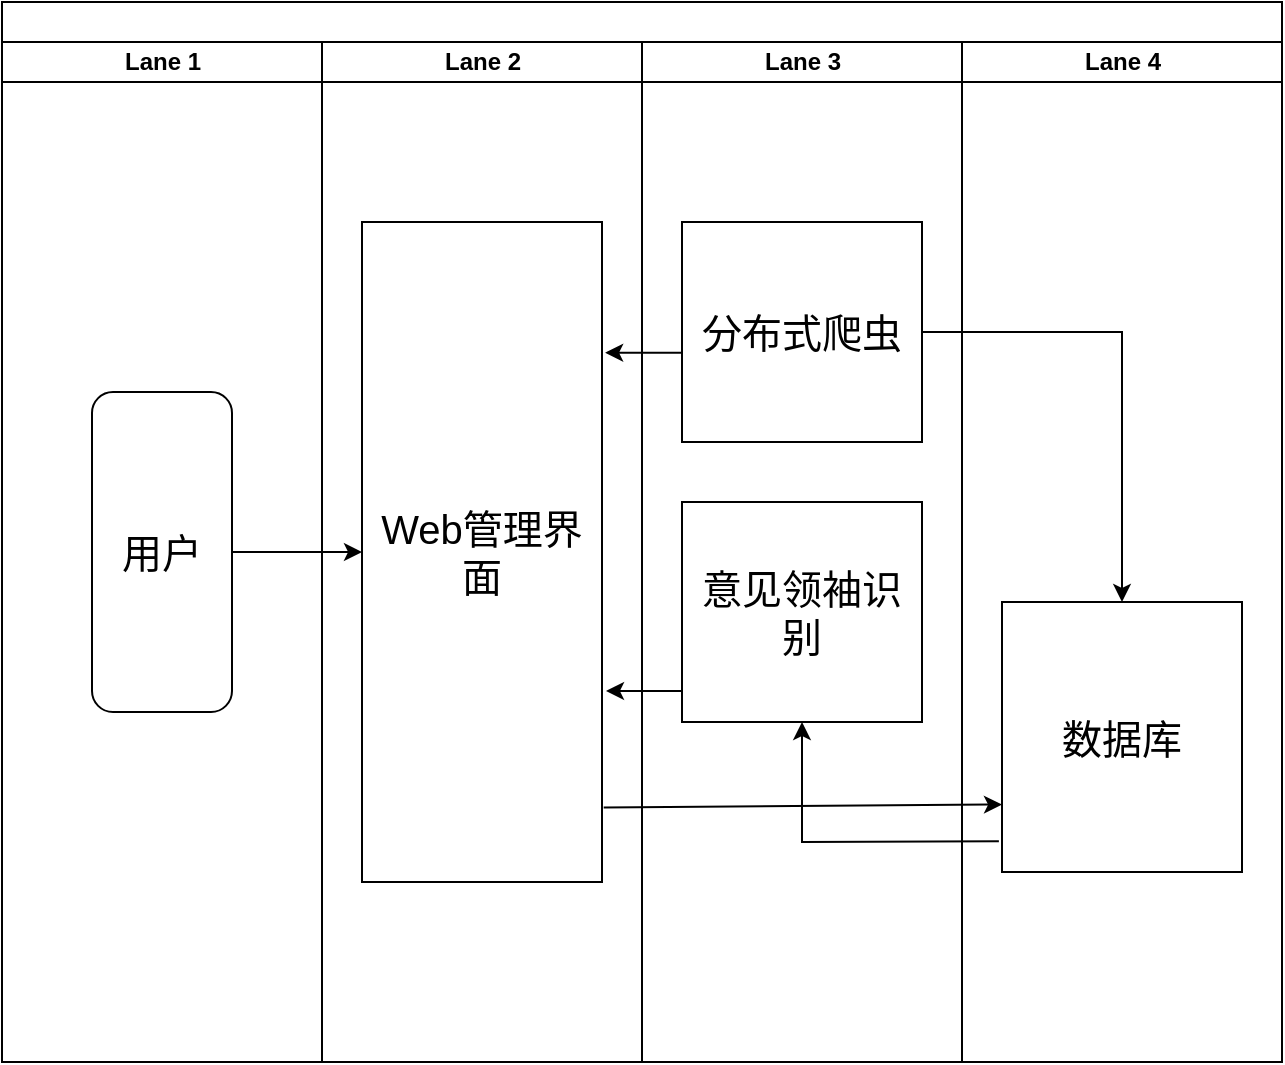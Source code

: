 <mxfile version="21.1.4" type="github">
  <diagram name="Page-1" id="74e2e168-ea6b-b213-b513-2b3c1d86103e">
    <mxGraphModel dx="1050" dy="543" grid="1" gridSize="10" guides="1" tooltips="1" connect="1" arrows="1" fold="1" page="1" pageScale="1" pageWidth="1100" pageHeight="850" background="none" math="0" shadow="0">
      <root>
        <mxCell id="0" />
        <mxCell id="1" parent="0" />
        <mxCell id="77e6c97f196da883-1" value="" style="swimlane;html=1;childLayout=stackLayout;startSize=20;rounded=0;shadow=0;labelBackgroundColor=none;strokeWidth=1;fontFamily=Verdana;fontSize=8;align=center;" parent="1" vertex="1">
          <mxGeometry x="130" y="20" width="640" height="530" as="geometry" />
        </mxCell>
        <mxCell id="77e6c97f196da883-2" value="Lane 1" style="swimlane;html=1;startSize=20;" parent="77e6c97f196da883-1" vertex="1">
          <mxGeometry y="20" width="160" height="510" as="geometry" />
        </mxCell>
        <mxCell id="9RaJvOhvrNmSrUdO_f9e-1" value="&lt;font style=&quot;font-size: 20px;&quot;&gt;用户&lt;/font&gt;" style="rounded=1;whiteSpace=wrap;html=1;" vertex="1" parent="77e6c97f196da883-2">
          <mxGeometry x="45" y="175" width="70" height="160" as="geometry" />
        </mxCell>
        <mxCell id="77e6c97f196da883-3" value="Lane 2" style="swimlane;html=1;startSize=20;" parent="77e6c97f196da883-1" vertex="1">
          <mxGeometry x="160" y="20" width="160" height="510" as="geometry" />
        </mxCell>
        <mxCell id="9RaJvOhvrNmSrUdO_f9e-2" value="&lt;font style=&quot;font-size: 20px;&quot;&gt;Web管理界面&lt;/font&gt;" style="rounded=0;whiteSpace=wrap;html=1;" vertex="1" parent="77e6c97f196da883-3">
          <mxGeometry x="20" y="90" width="120" height="330" as="geometry" />
        </mxCell>
        <mxCell id="77e6c97f196da883-4" value="Lane 3" style="swimlane;html=1;startSize=20;" parent="77e6c97f196da883-1" vertex="1">
          <mxGeometry x="320" y="20" width="160" height="510" as="geometry" />
        </mxCell>
        <mxCell id="9RaJvOhvrNmSrUdO_f9e-3" value="&lt;font style=&quot;font-size: 20px;&quot;&gt;分布式爬虫&lt;/font&gt;" style="rounded=0;whiteSpace=wrap;html=1;" vertex="1" parent="77e6c97f196da883-4">
          <mxGeometry x="20" y="90" width="120" height="110" as="geometry" />
        </mxCell>
        <mxCell id="9RaJvOhvrNmSrUdO_f9e-4" value="&lt;font style=&quot;font-size: 20px;&quot;&gt;意见领袖识别&lt;/font&gt;" style="rounded=0;whiteSpace=wrap;html=1;" vertex="1" parent="77e6c97f196da883-4">
          <mxGeometry x="20" y="230" width="120" height="110" as="geometry" />
        </mxCell>
        <mxCell id="9RaJvOhvrNmSrUdO_f9e-7" value="" style="endArrow=classic;html=1;rounded=0;entryX=1.013;entryY=0.198;entryDx=0;entryDy=0;entryPerimeter=0;" edge="1" parent="77e6c97f196da883-4">
          <mxGeometry width="50" height="50" relative="1" as="geometry">
            <mxPoint x="20" y="324.5" as="sourcePoint" />
            <mxPoint x="-18" y="324.5" as="targetPoint" />
          </mxGeometry>
        </mxCell>
        <mxCell id="77e6c97f196da883-5" value="Lane 4" style="swimlane;html=1;startSize=20;" parent="77e6c97f196da883-1" vertex="1">
          <mxGeometry x="480" y="20" width="160" height="510" as="geometry" />
        </mxCell>
        <mxCell id="9RaJvOhvrNmSrUdO_f9e-8" value="&lt;font style=&quot;font-size: 20px;&quot;&gt;数据库&lt;/font&gt;" style="rounded=0;whiteSpace=wrap;html=1;" vertex="1" parent="77e6c97f196da883-5">
          <mxGeometry x="20" y="280" width="120" height="135" as="geometry" />
        </mxCell>
        <mxCell id="9RaJvOhvrNmSrUdO_f9e-5" value="" style="endArrow=classic;html=1;rounded=0;entryX=0;entryY=0.5;entryDx=0;entryDy=0;exitX=1;exitY=0.5;exitDx=0;exitDy=0;" edge="1" parent="77e6c97f196da883-1" source="9RaJvOhvrNmSrUdO_f9e-1" target="9RaJvOhvrNmSrUdO_f9e-2">
          <mxGeometry width="50" height="50" relative="1" as="geometry">
            <mxPoint x="115" y="320" as="sourcePoint" />
            <mxPoint x="165" y="270" as="targetPoint" />
          </mxGeometry>
        </mxCell>
        <mxCell id="9RaJvOhvrNmSrUdO_f9e-6" value="" style="endArrow=classic;html=1;rounded=0;entryX=1.013;entryY=0.198;entryDx=0;entryDy=0;entryPerimeter=0;exitX=0;exitY=0.594;exitDx=0;exitDy=0;exitPerimeter=0;" edge="1" parent="77e6c97f196da883-1" source="9RaJvOhvrNmSrUdO_f9e-3" target="9RaJvOhvrNmSrUdO_f9e-2">
          <mxGeometry width="50" height="50" relative="1" as="geometry">
            <mxPoint x="340" y="220" as="sourcePoint" />
            <mxPoint x="390" y="170" as="targetPoint" />
          </mxGeometry>
        </mxCell>
        <mxCell id="9RaJvOhvrNmSrUdO_f9e-11" value="" style="endArrow=classic;html=1;rounded=0;entryX=0.5;entryY=0;entryDx=0;entryDy=0;exitX=1;exitY=0.5;exitDx=0;exitDy=0;" edge="1" parent="77e6c97f196da883-1" source="9RaJvOhvrNmSrUdO_f9e-3" target="9RaJvOhvrNmSrUdO_f9e-8">
          <mxGeometry width="50" height="50" relative="1" as="geometry">
            <mxPoint x="460" y="220" as="sourcePoint" />
            <mxPoint x="510" y="170" as="targetPoint" />
            <Array as="points">
              <mxPoint x="560" y="165" />
            </Array>
          </mxGeometry>
        </mxCell>
        <mxCell id="9RaJvOhvrNmSrUdO_f9e-9" value="" style="endArrow=classic;html=1;rounded=0;entryX=0;entryY=0.75;entryDx=0;entryDy=0;exitX=1.007;exitY=0.887;exitDx=0;exitDy=0;exitPerimeter=0;" edge="1" parent="77e6c97f196da883-1" source="9RaJvOhvrNmSrUdO_f9e-2" target="9RaJvOhvrNmSrUdO_f9e-8">
          <mxGeometry width="50" height="50" relative="1" as="geometry">
            <mxPoint x="300" y="450" as="sourcePoint" />
            <mxPoint x="350" y="400" as="targetPoint" />
          </mxGeometry>
        </mxCell>
        <mxCell id="9RaJvOhvrNmSrUdO_f9e-12" value="" style="endArrow=classic;html=1;rounded=0;entryX=0.5;entryY=1;entryDx=0;entryDy=0;exitX=-0.013;exitY=0.886;exitDx=0;exitDy=0;exitPerimeter=0;" edge="1" parent="77e6c97f196da883-1" source="9RaJvOhvrNmSrUdO_f9e-8" target="9RaJvOhvrNmSrUdO_f9e-4">
          <mxGeometry width="50" height="50" relative="1" as="geometry">
            <mxPoint x="500" y="430" as="sourcePoint" />
            <mxPoint x="550" y="380" as="targetPoint" />
            <Array as="points">
              <mxPoint x="400" y="420" />
            </Array>
          </mxGeometry>
        </mxCell>
      </root>
    </mxGraphModel>
  </diagram>
</mxfile>
